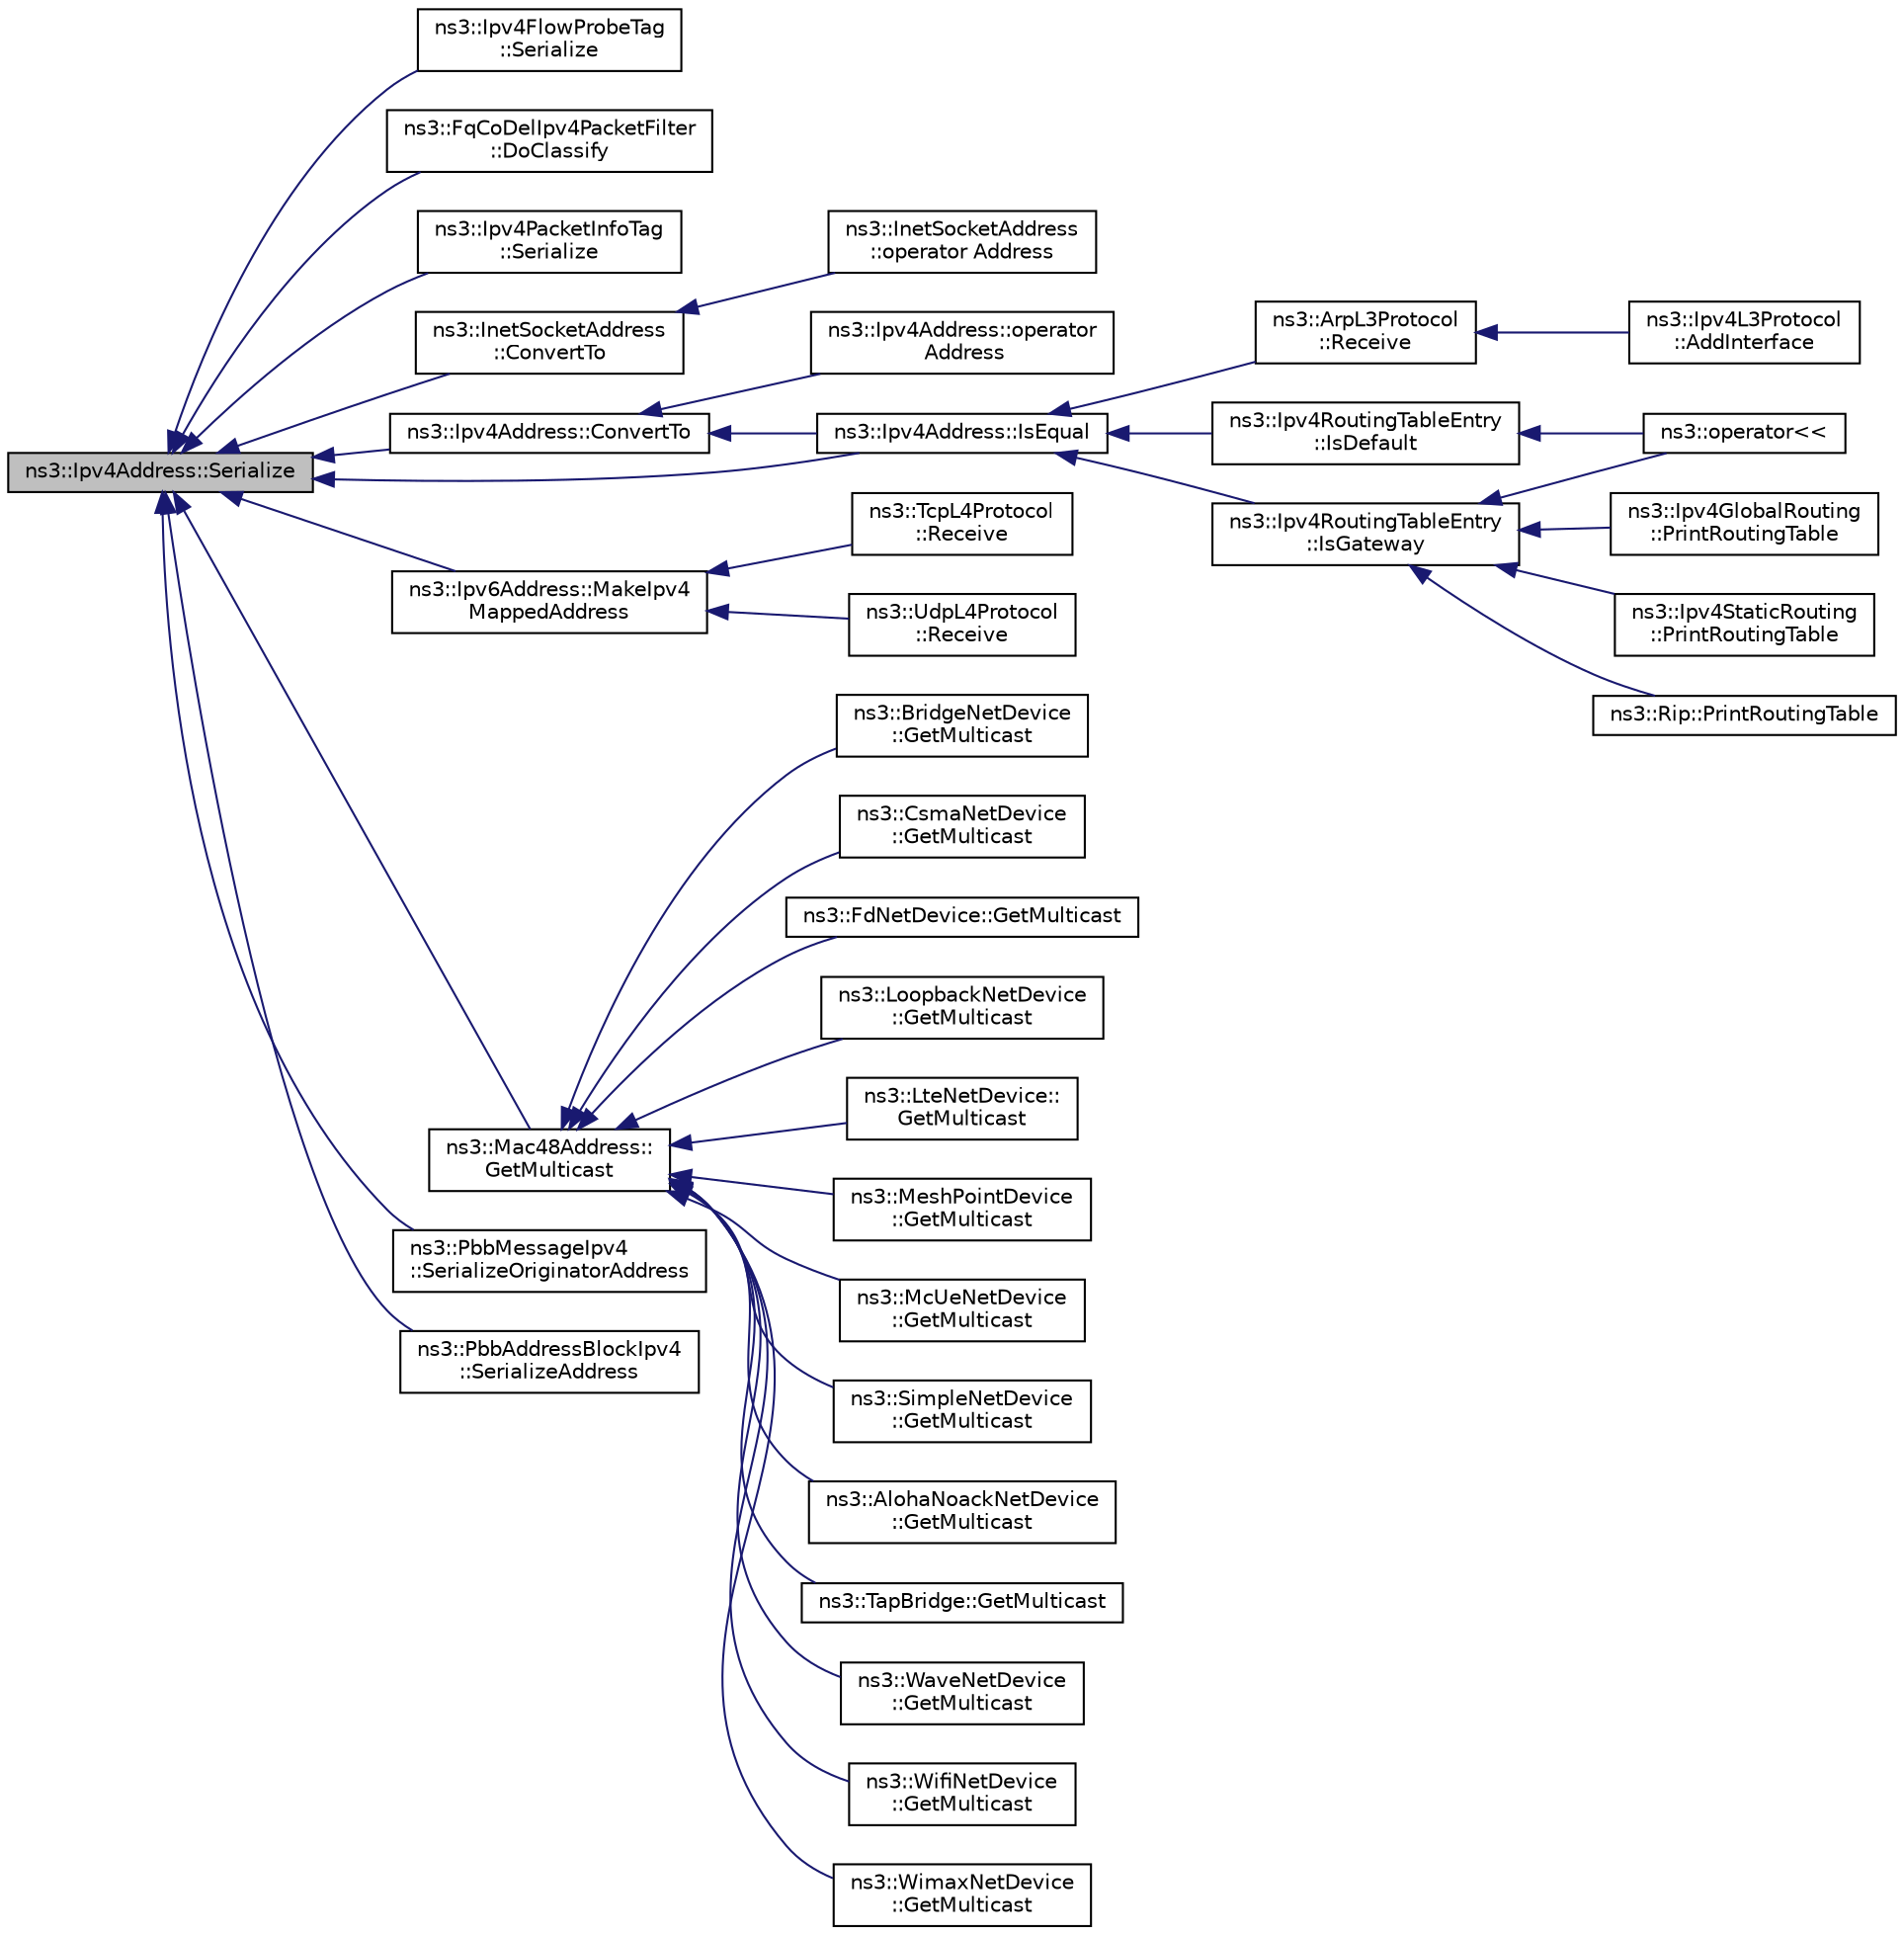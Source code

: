 digraph "ns3::Ipv4Address::Serialize"
{
  edge [fontname="Helvetica",fontsize="10",labelfontname="Helvetica",labelfontsize="10"];
  node [fontname="Helvetica",fontsize="10",shape=record];
  rankdir="LR";
  Node1 [label="ns3::Ipv4Address::Serialize",height=0.2,width=0.4,color="black", fillcolor="grey75", style="filled", fontcolor="black"];
  Node1 -> Node2 [dir="back",color="midnightblue",fontsize="10",style="solid"];
  Node2 [label="ns3::Ipv4FlowProbeTag\l::Serialize",height=0.2,width=0.4,color="black", fillcolor="white", style="filled",URL="$d4/dfc/classns3_1_1Ipv4FlowProbeTag.html#a55fe37a15bf0074aa8ef331105302ac7"];
  Node1 -> Node3 [dir="back",color="midnightblue",fontsize="10",style="solid"];
  Node3 [label="ns3::FqCoDelIpv4PacketFilter\l::DoClassify",height=0.2,width=0.4,color="black", fillcolor="white", style="filled",URL="$df/d0c/classns3_1_1FqCoDelIpv4PacketFilter.html#a30e9d58fd5f789f3117e8c56676f04b8",tooltip="Classify a packet. "];
  Node1 -> Node4 [dir="back",color="midnightblue",fontsize="10",style="solid"];
  Node4 [label="ns3::Ipv4PacketInfoTag\l::Serialize",height=0.2,width=0.4,color="black", fillcolor="white", style="filled",URL="$db/dfe/classns3_1_1Ipv4PacketInfoTag.html#aa55d4fb1e34964896369b4f95eb97374"];
  Node1 -> Node5 [dir="back",color="midnightblue",fontsize="10",style="solid"];
  Node5 [label="ns3::InetSocketAddress\l::ConvertTo",height=0.2,width=0.4,color="black", fillcolor="white", style="filled",URL="$d0/dfc/classns3_1_1InetSocketAddress.html#aff85d38d7b1c421c39f07d5a662a3df3",tooltip="Convert to an Address type. "];
  Node5 -> Node6 [dir="back",color="midnightblue",fontsize="10",style="solid"];
  Node6 [label="ns3::InetSocketAddress\l::operator Address",height=0.2,width=0.4,color="black", fillcolor="white", style="filled",URL="$d0/dfc/classns3_1_1InetSocketAddress.html#a66e7dda4f79f7c79ba6567fb8bfe73f9"];
  Node1 -> Node7 [dir="back",color="midnightblue",fontsize="10",style="solid"];
  Node7 [label="ns3::Ipv4Address::ConvertTo",height=0.2,width=0.4,color="black", fillcolor="white", style="filled",URL="$de/d55/classns3_1_1Ipv4Address.html#a3eeb1856daf343d08c7f3cb9e116722e",tooltip="Convert to an Address type. "];
  Node7 -> Node8 [dir="back",color="midnightblue",fontsize="10",style="solid"];
  Node8 [label="ns3::Ipv4Address::operator\l Address",height=0.2,width=0.4,color="black", fillcolor="white", style="filled",URL="$de/d55/classns3_1_1Ipv4Address.html#af5e96f621d9840a4a4478abe061c091e"];
  Node7 -> Node9 [dir="back",color="midnightblue",fontsize="10",style="solid"];
  Node9 [label="ns3::Ipv4Address::IsEqual",height=0.2,width=0.4,color="black", fillcolor="white", style="filled",URL="$de/d55/classns3_1_1Ipv4Address.html#a73f1da02f9909863d10d54b748c335af",tooltip="Comparison operation between two Ipv4Addresses. "];
  Node9 -> Node10 [dir="back",color="midnightblue",fontsize="10",style="solid"];
  Node10 [label="ns3::ArpL3Protocol\l::Receive",height=0.2,width=0.4,color="black", fillcolor="white", style="filled",URL="$de/d05/classns3_1_1ArpL3Protocol.html#a277509da885e127fb384f296f3858fef",tooltip="Receive a packet. "];
  Node10 -> Node11 [dir="back",color="midnightblue",fontsize="10",style="solid"];
  Node11 [label="ns3::Ipv4L3Protocol\l::AddInterface",height=0.2,width=0.4,color="black", fillcolor="white", style="filled",URL="$d2/dc9/classns3_1_1Ipv4L3Protocol.html#ac6855eb39254f74fa30e7f23a7b100db"];
  Node9 -> Node12 [dir="back",color="midnightblue",fontsize="10",style="solid"];
  Node12 [label="ns3::Ipv4RoutingTableEntry\l::IsDefault",height=0.2,width=0.4,color="black", fillcolor="white", style="filled",URL="$d5/d90/classns3_1_1Ipv4RoutingTableEntry.html#a324c2d5ea95aee1bdc0df93514dd7568"];
  Node12 -> Node13 [dir="back",color="midnightblue",fontsize="10",style="solid"];
  Node13 [label="ns3::operator\<\<",height=0.2,width=0.4,color="black", fillcolor="white", style="filled",URL="$d7/d2e/namespacens3.html#aff55c50294fb95c3dd0a88d4f8cf01e8",tooltip="Stream insertion operator. "];
  Node9 -> Node14 [dir="back",color="midnightblue",fontsize="10",style="solid"];
  Node14 [label="ns3::Ipv4RoutingTableEntry\l::IsGateway",height=0.2,width=0.4,color="black", fillcolor="white", style="filled",URL="$d5/d90/classns3_1_1Ipv4RoutingTableEntry.html#aca560d4f36b23ca26aacfc9091001383"];
  Node14 -> Node15 [dir="back",color="midnightblue",fontsize="10",style="solid"];
  Node15 [label="ns3::Ipv4GlobalRouting\l::PrintRoutingTable",height=0.2,width=0.4,color="black", fillcolor="white", style="filled",URL="$db/dff/classns3_1_1Ipv4GlobalRouting.html#aa8be09f66df028d8c3832c1c0da25a7b",tooltip="Print the Routing Table entries. "];
  Node14 -> Node13 [dir="back",color="midnightblue",fontsize="10",style="solid"];
  Node14 -> Node16 [dir="back",color="midnightblue",fontsize="10",style="solid"];
  Node16 [label="ns3::Ipv4StaticRouting\l::PrintRoutingTable",height=0.2,width=0.4,color="black", fillcolor="white", style="filled",URL="$dd/d2d/classns3_1_1Ipv4StaticRouting.html#a917ee8a51016e159903df505bf7ded25",tooltip="Print the Routing Table entries. "];
  Node14 -> Node17 [dir="back",color="midnightblue",fontsize="10",style="solid"];
  Node17 [label="ns3::Rip::PrintRoutingTable",height=0.2,width=0.4,color="black", fillcolor="white", style="filled",URL="$d7/d2b/classns3_1_1Rip.html#ab1ac007cf3e796e4e7bc815c942a6ff5",tooltip="Print the Routing Table entries. "];
  Node1 -> Node9 [dir="back",color="midnightblue",fontsize="10",style="solid"];
  Node1 -> Node18 [dir="back",color="midnightblue",fontsize="10",style="solid"];
  Node18 [label="ns3::Ipv6Address::MakeIpv4\lMappedAddress",height=0.2,width=0.4,color="black", fillcolor="white", style="filled",URL="$d5/de6/classns3_1_1Ipv6Address.html#ae2db372827002d9791dec4edb6925021",tooltip="Make the Ipv4-mapped IPv6 address. "];
  Node18 -> Node19 [dir="back",color="midnightblue",fontsize="10",style="solid"];
  Node19 [label="ns3::TcpL4Protocol\l::Receive",height=0.2,width=0.4,color="black", fillcolor="white", style="filled",URL="$df/dc9/classns3_1_1TcpL4Protocol.html#a73a9498522829954684a7b4fabd6bf3e",tooltip="Called from lower-level layers to send the packet up in the stack. "];
  Node18 -> Node20 [dir="back",color="midnightblue",fontsize="10",style="solid"];
  Node20 [label="ns3::UdpL4Protocol\l::Receive",height=0.2,width=0.4,color="black", fillcolor="white", style="filled",URL="$d0/d31/classns3_1_1UdpL4Protocol.html#a61e0744cc561ec265c8a888552e27310",tooltip="Called from lower-level layers to send the packet up in the stack. "];
  Node1 -> Node21 [dir="back",color="midnightblue",fontsize="10",style="solid"];
  Node21 [label="ns3::Mac48Address::\lGetMulticast",height=0.2,width=0.4,color="black", fillcolor="white", style="filled",URL="$db/dee/classns3_1_1Mac48Address.html#a23d170f8c7a7d90a8110425620285819"];
  Node21 -> Node22 [dir="back",color="midnightblue",fontsize="10",style="solid"];
  Node22 [label="ns3::BridgeNetDevice\l::GetMulticast",height=0.2,width=0.4,color="black", fillcolor="white", style="filled",URL="$d9/d8d/classns3_1_1BridgeNetDevice.html#ab6714d1180ea4f909087418989e3851f",tooltip="Make and return a MAC multicast address using the provided multicast group. "];
  Node21 -> Node23 [dir="back",color="midnightblue",fontsize="10",style="solid"];
  Node23 [label="ns3::CsmaNetDevice\l::GetMulticast",height=0.2,width=0.4,color="black", fillcolor="white", style="filled",URL="$d4/df2/classns3_1_1CsmaNetDevice.html#ac7091be8b22f218e39572028c5fe45d2",tooltip="Make and return a MAC multicast address using the provided multicast group. "];
  Node21 -> Node24 [dir="back",color="midnightblue",fontsize="10",style="solid"];
  Node24 [label="ns3::FdNetDevice::GetMulticast",height=0.2,width=0.4,color="black", fillcolor="white", style="filled",URL="$d1/d50/classns3_1_1FdNetDevice.html#ac717e2565f3ca7ea35ff4ac0d05e9e78",tooltip="Make and return a MAC multicast address using the provided multicast group. "];
  Node21 -> Node25 [dir="back",color="midnightblue",fontsize="10",style="solid"];
  Node25 [label="ns3::LoopbackNetDevice\l::GetMulticast",height=0.2,width=0.4,color="black", fillcolor="white", style="filled",URL="$d1/dd4/classns3_1_1LoopbackNetDevice.html#acdc5982949f02ac8e98c6859b3fed58a",tooltip="Make and return a MAC multicast address using the provided multicast group. "];
  Node21 -> Node26 [dir="back",color="midnightblue",fontsize="10",style="solid"];
  Node26 [label="ns3::LteNetDevice::\lGetMulticast",height=0.2,width=0.4,color="black", fillcolor="white", style="filled",URL="$dd/dc4/classns3_1_1LteNetDevice.html#adb52b543c1bdd8bf9dfa8a164b0274f3",tooltip="Make and return a MAC multicast address using the provided multicast group. "];
  Node21 -> Node27 [dir="back",color="midnightblue",fontsize="10",style="solid"];
  Node27 [label="ns3::MeshPointDevice\l::GetMulticast",height=0.2,width=0.4,color="black", fillcolor="white", style="filled",URL="$d6/da9/classns3_1_1MeshPointDevice.html#a409a07386a7a32cd52c215df46abea1b",tooltip="Make and return a MAC multicast address using the provided multicast group. "];
  Node21 -> Node28 [dir="back",color="midnightblue",fontsize="10",style="solid"];
  Node28 [label="ns3::McUeNetDevice\l::GetMulticast",height=0.2,width=0.4,color="black", fillcolor="white", style="filled",URL="$df/df3/classns3_1_1McUeNetDevice.html#a5f75b190a64d94f87f404367775e1373",tooltip="Make and return a MAC multicast address using the provided multicast group. "];
  Node21 -> Node29 [dir="back",color="midnightblue",fontsize="10",style="solid"];
  Node29 [label="ns3::SimpleNetDevice\l::GetMulticast",height=0.2,width=0.4,color="black", fillcolor="white", style="filled",URL="$d2/d8f/classns3_1_1SimpleNetDevice.html#acac0807d0647b4593ae30693ddd16d33",tooltip="Make and return a MAC multicast address using the provided multicast group. "];
  Node21 -> Node30 [dir="back",color="midnightblue",fontsize="10",style="solid"];
  Node30 [label="ns3::AlohaNoackNetDevice\l::GetMulticast",height=0.2,width=0.4,color="black", fillcolor="white", style="filled",URL="$d1/dd6/classns3_1_1AlohaNoackNetDevice.html#afcc79faa79df56f367d7e138889b7e40",tooltip="Make and return a MAC multicast address using the provided multicast group. "];
  Node21 -> Node31 [dir="back",color="midnightblue",fontsize="10",style="solid"];
  Node31 [label="ns3::TapBridge::GetMulticast",height=0.2,width=0.4,color="black", fillcolor="white", style="filled",URL="$d3/d97/classns3_1_1TapBridge.html#a76c7ce4e8ba5177450b62e386d2aeddf",tooltip="Make and return a MAC multicast address using the provided multicast group. "];
  Node21 -> Node32 [dir="back",color="midnightblue",fontsize="10",style="solid"];
  Node32 [label="ns3::WaveNetDevice\l::GetMulticast",height=0.2,width=0.4,color="black", fillcolor="white", style="filled",URL="$d4/d1c/classns3_1_1WaveNetDevice.html#a8a27d37eafa4779d268682099205f473",tooltip="Make and return a MAC multicast address using the provided multicast group. "];
  Node21 -> Node33 [dir="back",color="midnightblue",fontsize="10",style="solid"];
  Node33 [label="ns3::WifiNetDevice\l::GetMulticast",height=0.2,width=0.4,color="black", fillcolor="white", style="filled",URL="$df/d58/classns3_1_1WifiNetDevice.html#ae3c5a8284208fe1ca2d31cb5a2b900a3",tooltip="Make and return a MAC multicast address using the provided multicast group. "];
  Node21 -> Node34 [dir="back",color="midnightblue",fontsize="10",style="solid"];
  Node34 [label="ns3::WimaxNetDevice\l::GetMulticast",height=0.2,width=0.4,color="black", fillcolor="white", style="filled",URL="$dc/d52/classns3_1_1WimaxNetDevice.html#a5c0f30c1f8407b93ae4fcc3462781c10",tooltip="Make and return a MAC multicast address using the provided multicast group. "];
  Node1 -> Node35 [dir="back",color="midnightblue",fontsize="10",style="solid"];
  Node35 [label="ns3::PbbMessageIpv4\l::SerializeOriginatorAddress",height=0.2,width=0.4,color="black", fillcolor="white", style="filled",URL="$d1/d76/classns3_1_1PbbMessageIpv4.html#ad316789fa841c65404568c29c4b10ac7",tooltip="Serialize the originator address. "];
  Node1 -> Node36 [dir="back",color="midnightblue",fontsize="10",style="solid"];
  Node36 [label="ns3::PbbAddressBlockIpv4\l::SerializeAddress",height=0.2,width=0.4,color="black", fillcolor="white", style="filled",URL="$df/d95/classns3_1_1PbbAddressBlockIpv4.html#ad8981ced0f4a4e7ecc7d2e0db290e09d",tooltip="Serialize one or more addresses. "];
}
